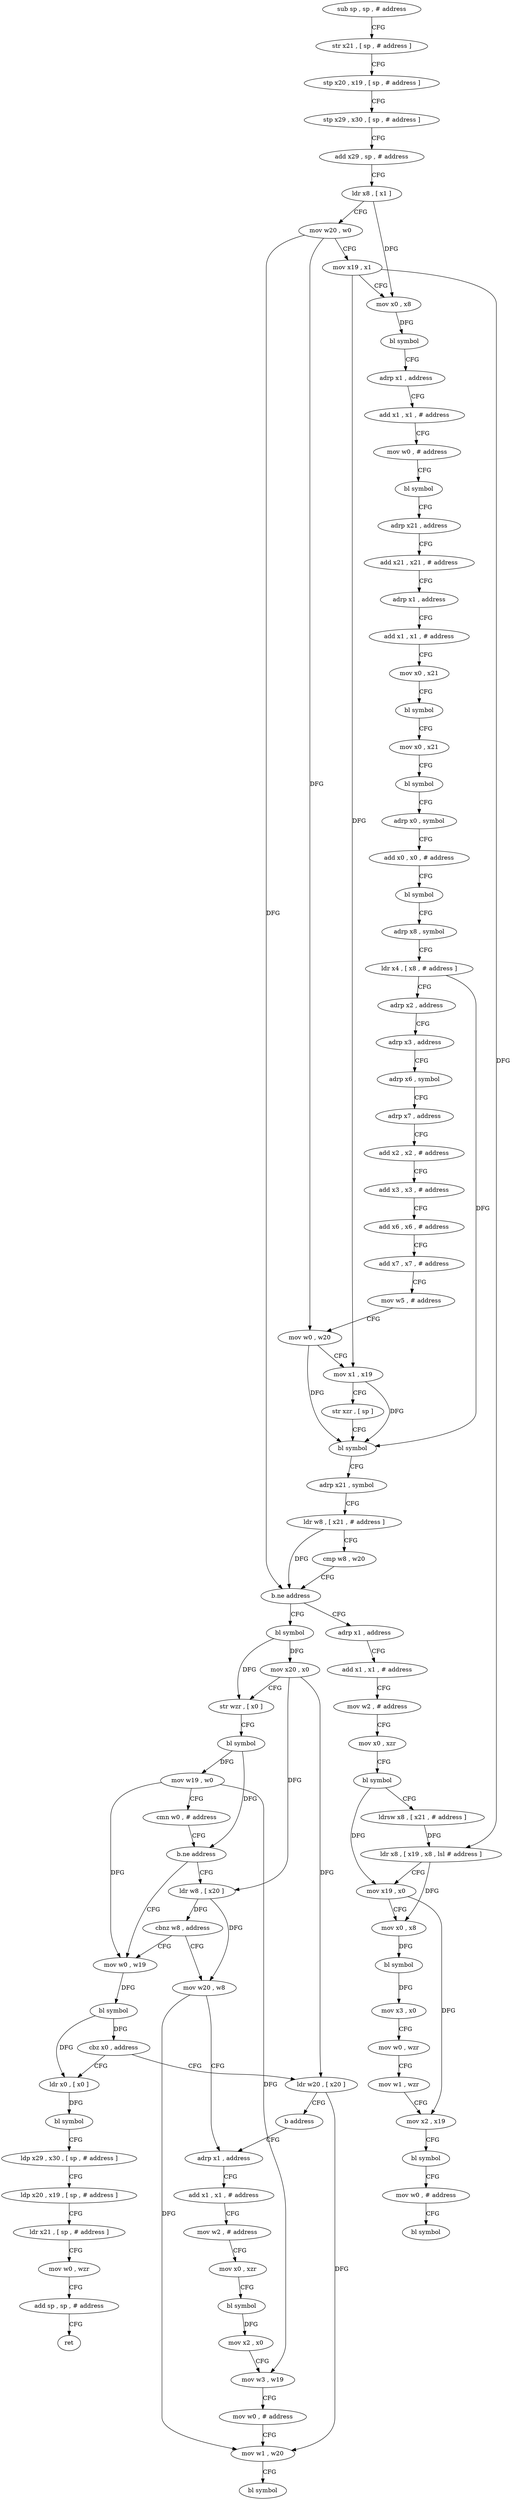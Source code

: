 digraph "func" {
"4199968" [label = "sub sp , sp , # address" ]
"4199972" [label = "str x21 , [ sp , # address ]" ]
"4199976" [label = "stp x20 , x19 , [ sp , # address ]" ]
"4199980" [label = "stp x29 , x30 , [ sp , # address ]" ]
"4199984" [label = "add x29 , sp , # address" ]
"4199988" [label = "ldr x8 , [ x1 ]" ]
"4199992" [label = "mov w20 , w0" ]
"4199996" [label = "mov x19 , x1" ]
"4200000" [label = "mov x0 , x8" ]
"4200004" [label = "bl symbol" ]
"4200008" [label = "adrp x1 , address" ]
"4200012" [label = "add x1 , x1 , # address" ]
"4200016" [label = "mov w0 , # address" ]
"4200020" [label = "bl symbol" ]
"4200024" [label = "adrp x21 , address" ]
"4200028" [label = "add x21 , x21 , # address" ]
"4200032" [label = "adrp x1 , address" ]
"4200036" [label = "add x1 , x1 , # address" ]
"4200040" [label = "mov x0 , x21" ]
"4200044" [label = "bl symbol" ]
"4200048" [label = "mov x0 , x21" ]
"4200052" [label = "bl symbol" ]
"4200056" [label = "adrp x0 , symbol" ]
"4200060" [label = "add x0 , x0 , # address" ]
"4200064" [label = "bl symbol" ]
"4200068" [label = "adrp x8 , symbol" ]
"4200072" [label = "ldr x4 , [ x8 , # address ]" ]
"4200076" [label = "adrp x2 , address" ]
"4200080" [label = "adrp x3 , address" ]
"4200084" [label = "adrp x6 , symbol" ]
"4200088" [label = "adrp x7 , address" ]
"4200092" [label = "add x2 , x2 , # address" ]
"4200096" [label = "add x3 , x3 , # address" ]
"4200100" [label = "add x6 , x6 , # address" ]
"4200104" [label = "add x7 , x7 , # address" ]
"4200108" [label = "mov w5 , # address" ]
"4200112" [label = "mov w0 , w20" ]
"4200116" [label = "mov x1 , x19" ]
"4200120" [label = "str xzr , [ sp ]" ]
"4200124" [label = "bl symbol" ]
"4200128" [label = "adrp x21 , symbol" ]
"4200132" [label = "ldr w8 , [ x21 , # address ]" ]
"4200136" [label = "cmp w8 , w20" ]
"4200140" [label = "b.ne address" ]
"4200224" [label = "adrp x1 , address" ]
"4200144" [label = "bl symbol" ]
"4200228" [label = "add x1 , x1 , # address" ]
"4200232" [label = "mov w2 , # address" ]
"4200236" [label = "mov x0 , xzr" ]
"4200240" [label = "bl symbol" ]
"4200244" [label = "ldrsw x8 , [ x21 , # address ]" ]
"4200248" [label = "ldr x8 , [ x19 , x8 , lsl # address ]" ]
"4200252" [label = "mov x19 , x0" ]
"4200256" [label = "mov x0 , x8" ]
"4200260" [label = "bl symbol" ]
"4200264" [label = "mov x3 , x0" ]
"4200268" [label = "mov w0 , wzr" ]
"4200272" [label = "mov w1 , wzr" ]
"4200276" [label = "mov x2 , x19" ]
"4200280" [label = "bl symbol" ]
"4200284" [label = "mov w0 , # address" ]
"4200288" [label = "bl symbol" ]
"4200148" [label = "mov x20 , x0" ]
"4200152" [label = "str wzr , [ x0 ]" ]
"4200156" [label = "bl symbol" ]
"4200160" [label = "mov w19 , w0" ]
"4200164" [label = "cmn w0 , # address" ]
"4200168" [label = "b.ne address" ]
"4200180" [label = "mov w0 , w19" ]
"4200172" [label = "ldr w8 , [ x20 ]" ]
"4200184" [label = "bl symbol" ]
"4200188" [label = "cbz x0 , address" ]
"4200292" [label = "ldr w20 , [ x20 ]" ]
"4200192" [label = "ldr x0 , [ x0 ]" ]
"4200176" [label = "cbnz w8 , address" ]
"4200300" [label = "mov w20 , w8" ]
"4200296" [label = "b address" ]
"4200304" [label = "adrp x1 , address" ]
"4200196" [label = "bl symbol" ]
"4200200" [label = "ldp x29 , x30 , [ sp , # address ]" ]
"4200204" [label = "ldp x20 , x19 , [ sp , # address ]" ]
"4200208" [label = "ldr x21 , [ sp , # address ]" ]
"4200212" [label = "mov w0 , wzr" ]
"4200216" [label = "add sp , sp , # address" ]
"4200220" [label = "ret" ]
"4200308" [label = "add x1 , x1 , # address" ]
"4200312" [label = "mov w2 , # address" ]
"4200316" [label = "mov x0 , xzr" ]
"4200320" [label = "bl symbol" ]
"4200324" [label = "mov x2 , x0" ]
"4200328" [label = "mov w3 , w19" ]
"4200332" [label = "mov w0 , # address" ]
"4200336" [label = "mov w1 , w20" ]
"4200340" [label = "bl symbol" ]
"4199968" -> "4199972" [ label = "CFG" ]
"4199972" -> "4199976" [ label = "CFG" ]
"4199976" -> "4199980" [ label = "CFG" ]
"4199980" -> "4199984" [ label = "CFG" ]
"4199984" -> "4199988" [ label = "CFG" ]
"4199988" -> "4199992" [ label = "CFG" ]
"4199988" -> "4200000" [ label = "DFG" ]
"4199992" -> "4199996" [ label = "CFG" ]
"4199992" -> "4200112" [ label = "DFG" ]
"4199992" -> "4200140" [ label = "DFG" ]
"4199996" -> "4200000" [ label = "CFG" ]
"4199996" -> "4200116" [ label = "DFG" ]
"4199996" -> "4200248" [ label = "DFG" ]
"4200000" -> "4200004" [ label = "DFG" ]
"4200004" -> "4200008" [ label = "CFG" ]
"4200008" -> "4200012" [ label = "CFG" ]
"4200012" -> "4200016" [ label = "CFG" ]
"4200016" -> "4200020" [ label = "CFG" ]
"4200020" -> "4200024" [ label = "CFG" ]
"4200024" -> "4200028" [ label = "CFG" ]
"4200028" -> "4200032" [ label = "CFG" ]
"4200032" -> "4200036" [ label = "CFG" ]
"4200036" -> "4200040" [ label = "CFG" ]
"4200040" -> "4200044" [ label = "CFG" ]
"4200044" -> "4200048" [ label = "CFG" ]
"4200048" -> "4200052" [ label = "CFG" ]
"4200052" -> "4200056" [ label = "CFG" ]
"4200056" -> "4200060" [ label = "CFG" ]
"4200060" -> "4200064" [ label = "CFG" ]
"4200064" -> "4200068" [ label = "CFG" ]
"4200068" -> "4200072" [ label = "CFG" ]
"4200072" -> "4200076" [ label = "CFG" ]
"4200072" -> "4200124" [ label = "DFG" ]
"4200076" -> "4200080" [ label = "CFG" ]
"4200080" -> "4200084" [ label = "CFG" ]
"4200084" -> "4200088" [ label = "CFG" ]
"4200088" -> "4200092" [ label = "CFG" ]
"4200092" -> "4200096" [ label = "CFG" ]
"4200096" -> "4200100" [ label = "CFG" ]
"4200100" -> "4200104" [ label = "CFG" ]
"4200104" -> "4200108" [ label = "CFG" ]
"4200108" -> "4200112" [ label = "CFG" ]
"4200112" -> "4200116" [ label = "CFG" ]
"4200112" -> "4200124" [ label = "DFG" ]
"4200116" -> "4200120" [ label = "CFG" ]
"4200116" -> "4200124" [ label = "DFG" ]
"4200120" -> "4200124" [ label = "CFG" ]
"4200124" -> "4200128" [ label = "CFG" ]
"4200128" -> "4200132" [ label = "CFG" ]
"4200132" -> "4200136" [ label = "CFG" ]
"4200132" -> "4200140" [ label = "DFG" ]
"4200136" -> "4200140" [ label = "CFG" ]
"4200140" -> "4200224" [ label = "CFG" ]
"4200140" -> "4200144" [ label = "CFG" ]
"4200224" -> "4200228" [ label = "CFG" ]
"4200144" -> "4200148" [ label = "DFG" ]
"4200144" -> "4200152" [ label = "DFG" ]
"4200228" -> "4200232" [ label = "CFG" ]
"4200232" -> "4200236" [ label = "CFG" ]
"4200236" -> "4200240" [ label = "CFG" ]
"4200240" -> "4200244" [ label = "CFG" ]
"4200240" -> "4200252" [ label = "DFG" ]
"4200244" -> "4200248" [ label = "DFG" ]
"4200248" -> "4200252" [ label = "CFG" ]
"4200248" -> "4200256" [ label = "DFG" ]
"4200252" -> "4200256" [ label = "CFG" ]
"4200252" -> "4200276" [ label = "DFG" ]
"4200256" -> "4200260" [ label = "DFG" ]
"4200260" -> "4200264" [ label = "DFG" ]
"4200264" -> "4200268" [ label = "CFG" ]
"4200268" -> "4200272" [ label = "CFG" ]
"4200272" -> "4200276" [ label = "CFG" ]
"4200276" -> "4200280" [ label = "CFG" ]
"4200280" -> "4200284" [ label = "CFG" ]
"4200284" -> "4200288" [ label = "CFG" ]
"4200148" -> "4200152" [ label = "CFG" ]
"4200148" -> "4200172" [ label = "DFG" ]
"4200148" -> "4200292" [ label = "DFG" ]
"4200152" -> "4200156" [ label = "CFG" ]
"4200156" -> "4200160" [ label = "DFG" ]
"4200156" -> "4200168" [ label = "DFG" ]
"4200160" -> "4200164" [ label = "CFG" ]
"4200160" -> "4200180" [ label = "DFG" ]
"4200160" -> "4200328" [ label = "DFG" ]
"4200164" -> "4200168" [ label = "CFG" ]
"4200168" -> "4200180" [ label = "CFG" ]
"4200168" -> "4200172" [ label = "CFG" ]
"4200180" -> "4200184" [ label = "DFG" ]
"4200172" -> "4200176" [ label = "DFG" ]
"4200172" -> "4200300" [ label = "DFG" ]
"4200184" -> "4200188" [ label = "DFG" ]
"4200184" -> "4200192" [ label = "DFG" ]
"4200188" -> "4200292" [ label = "CFG" ]
"4200188" -> "4200192" [ label = "CFG" ]
"4200292" -> "4200296" [ label = "CFG" ]
"4200292" -> "4200336" [ label = "DFG" ]
"4200192" -> "4200196" [ label = "DFG" ]
"4200176" -> "4200300" [ label = "CFG" ]
"4200176" -> "4200180" [ label = "CFG" ]
"4200300" -> "4200304" [ label = "CFG" ]
"4200300" -> "4200336" [ label = "DFG" ]
"4200296" -> "4200304" [ label = "CFG" ]
"4200304" -> "4200308" [ label = "CFG" ]
"4200196" -> "4200200" [ label = "CFG" ]
"4200200" -> "4200204" [ label = "CFG" ]
"4200204" -> "4200208" [ label = "CFG" ]
"4200208" -> "4200212" [ label = "CFG" ]
"4200212" -> "4200216" [ label = "CFG" ]
"4200216" -> "4200220" [ label = "CFG" ]
"4200308" -> "4200312" [ label = "CFG" ]
"4200312" -> "4200316" [ label = "CFG" ]
"4200316" -> "4200320" [ label = "CFG" ]
"4200320" -> "4200324" [ label = "DFG" ]
"4200324" -> "4200328" [ label = "CFG" ]
"4200328" -> "4200332" [ label = "CFG" ]
"4200332" -> "4200336" [ label = "CFG" ]
"4200336" -> "4200340" [ label = "CFG" ]
}
